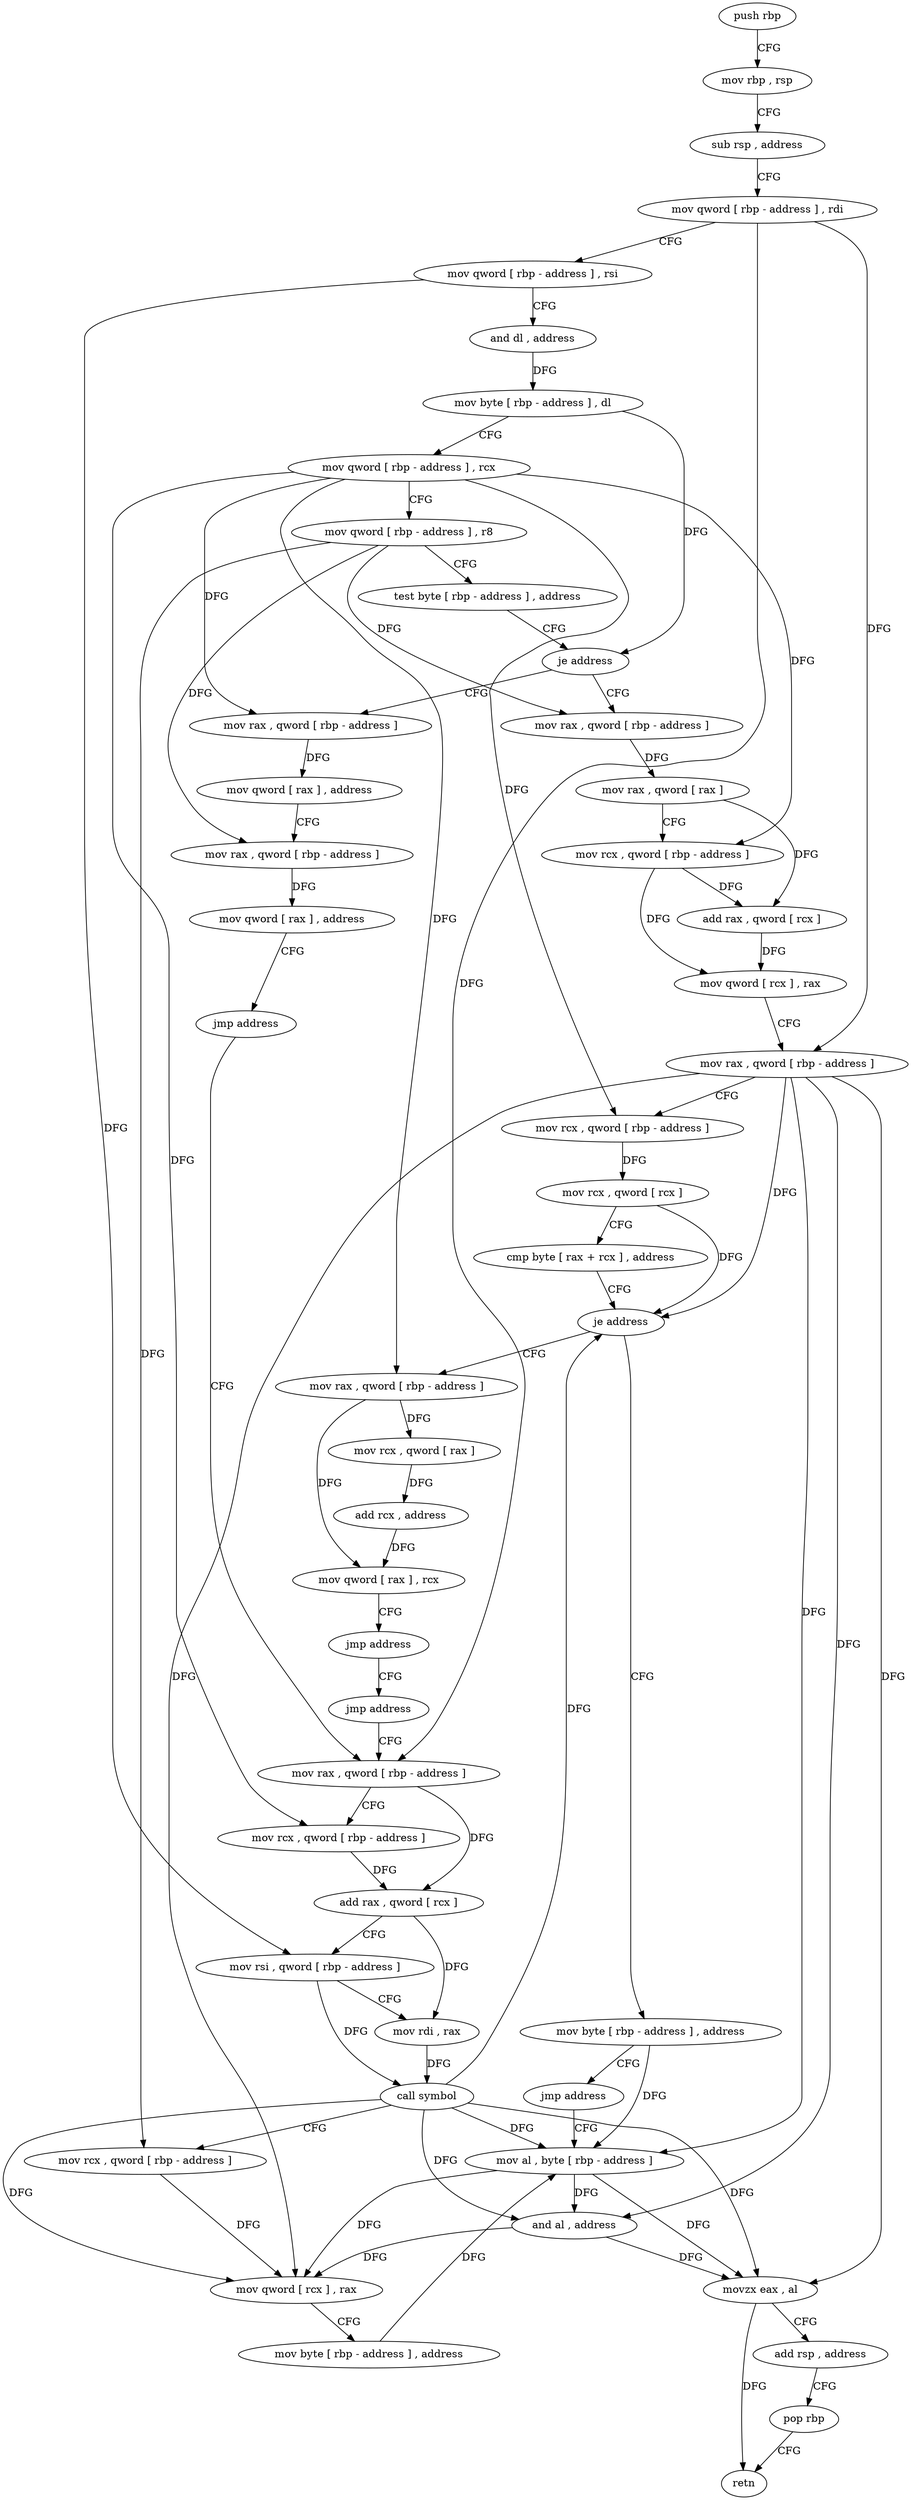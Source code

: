 digraph "func" {
"4302784" [label = "push rbp" ]
"4302785" [label = "mov rbp , rsp" ]
"4302788" [label = "sub rsp , address" ]
"4302792" [label = "mov qword [ rbp - address ] , rdi" ]
"4302796" [label = "mov qword [ rbp - address ] , rsi" ]
"4302800" [label = "and dl , address" ]
"4302803" [label = "mov byte [ rbp - address ] , dl" ]
"4302806" [label = "mov qword [ rbp - address ] , rcx" ]
"4302810" [label = "mov qword [ rbp - address ] , r8" ]
"4302814" [label = "test byte [ rbp - address ] , address" ]
"4302818" [label = "je address" ]
"4302851" [label = "mov rax , qword [ rbp - address ]" ]
"4302824" [label = "mov rax , qword [ rbp - address ]" ]
"4302855" [label = "mov rax , qword [ rax ]" ]
"4302858" [label = "mov rcx , qword [ rbp - address ]" ]
"4302862" [label = "add rax , qword [ rcx ]" ]
"4302865" [label = "mov qword [ rcx ] , rax" ]
"4302868" [label = "mov rax , qword [ rbp - address ]" ]
"4302872" [label = "mov rcx , qword [ rbp - address ]" ]
"4302876" [label = "mov rcx , qword [ rcx ]" ]
"4302879" [label = "cmp byte [ rax + rcx ] , address" ]
"4302883" [label = "je address" ]
"4302911" [label = "mov byte [ rbp - address ] , address" ]
"4302889" [label = "mov rax , qword [ rbp - address ]" ]
"4302828" [label = "mov qword [ rax ] , address" ]
"4302835" [label = "mov rax , qword [ rbp - address ]" ]
"4302839" [label = "mov qword [ rax ] , address" ]
"4302846" [label = "jmp address" ]
"4302925" [label = "mov rax , qword [ rbp - address ]" ]
"4302915" [label = "jmp address" ]
"4302959" [label = "mov al , byte [ rbp - address ]" ]
"4302893" [label = "mov rcx , qword [ rax ]" ]
"4302896" [label = "add rcx , address" ]
"4302903" [label = "mov qword [ rax ] , rcx" ]
"4302906" [label = "jmp address" ]
"4302920" [label = "jmp address" ]
"4302929" [label = "mov rcx , qword [ rbp - address ]" ]
"4302933" [label = "add rax , qword [ rcx ]" ]
"4302936" [label = "mov rsi , qword [ rbp - address ]" ]
"4302940" [label = "mov rdi , rax" ]
"4302943" [label = "call symbol" ]
"4302948" [label = "mov rcx , qword [ rbp - address ]" ]
"4302952" [label = "mov qword [ rcx ] , rax" ]
"4302955" [label = "mov byte [ rbp - address ] , address" ]
"4302962" [label = "and al , address" ]
"4302964" [label = "movzx eax , al" ]
"4302967" [label = "add rsp , address" ]
"4302971" [label = "pop rbp" ]
"4302972" [label = "retn" ]
"4302784" -> "4302785" [ label = "CFG" ]
"4302785" -> "4302788" [ label = "CFG" ]
"4302788" -> "4302792" [ label = "CFG" ]
"4302792" -> "4302796" [ label = "CFG" ]
"4302792" -> "4302868" [ label = "DFG" ]
"4302792" -> "4302925" [ label = "DFG" ]
"4302796" -> "4302800" [ label = "CFG" ]
"4302796" -> "4302936" [ label = "DFG" ]
"4302800" -> "4302803" [ label = "DFG" ]
"4302803" -> "4302806" [ label = "CFG" ]
"4302803" -> "4302818" [ label = "DFG" ]
"4302806" -> "4302810" [ label = "CFG" ]
"4302806" -> "4302858" [ label = "DFG" ]
"4302806" -> "4302872" [ label = "DFG" ]
"4302806" -> "4302824" [ label = "DFG" ]
"4302806" -> "4302889" [ label = "DFG" ]
"4302806" -> "4302929" [ label = "DFG" ]
"4302810" -> "4302814" [ label = "CFG" ]
"4302810" -> "4302851" [ label = "DFG" ]
"4302810" -> "4302835" [ label = "DFG" ]
"4302810" -> "4302948" [ label = "DFG" ]
"4302814" -> "4302818" [ label = "CFG" ]
"4302818" -> "4302851" [ label = "CFG" ]
"4302818" -> "4302824" [ label = "CFG" ]
"4302851" -> "4302855" [ label = "DFG" ]
"4302824" -> "4302828" [ label = "DFG" ]
"4302855" -> "4302858" [ label = "CFG" ]
"4302855" -> "4302862" [ label = "DFG" ]
"4302858" -> "4302862" [ label = "DFG" ]
"4302858" -> "4302865" [ label = "DFG" ]
"4302862" -> "4302865" [ label = "DFG" ]
"4302865" -> "4302868" [ label = "CFG" ]
"4302868" -> "4302872" [ label = "CFG" ]
"4302868" -> "4302883" [ label = "DFG" ]
"4302868" -> "4302952" [ label = "DFG" ]
"4302868" -> "4302959" [ label = "DFG" ]
"4302868" -> "4302962" [ label = "DFG" ]
"4302868" -> "4302964" [ label = "DFG" ]
"4302872" -> "4302876" [ label = "DFG" ]
"4302876" -> "4302879" [ label = "CFG" ]
"4302876" -> "4302883" [ label = "DFG" ]
"4302879" -> "4302883" [ label = "CFG" ]
"4302883" -> "4302911" [ label = "CFG" ]
"4302883" -> "4302889" [ label = "CFG" ]
"4302911" -> "4302915" [ label = "CFG" ]
"4302911" -> "4302959" [ label = "DFG" ]
"4302889" -> "4302893" [ label = "DFG" ]
"4302889" -> "4302903" [ label = "DFG" ]
"4302828" -> "4302835" [ label = "CFG" ]
"4302835" -> "4302839" [ label = "DFG" ]
"4302839" -> "4302846" [ label = "CFG" ]
"4302846" -> "4302925" [ label = "CFG" ]
"4302925" -> "4302929" [ label = "CFG" ]
"4302925" -> "4302933" [ label = "DFG" ]
"4302915" -> "4302959" [ label = "CFG" ]
"4302959" -> "4302962" [ label = "DFG" ]
"4302959" -> "4302952" [ label = "DFG" ]
"4302959" -> "4302964" [ label = "DFG" ]
"4302893" -> "4302896" [ label = "DFG" ]
"4302896" -> "4302903" [ label = "DFG" ]
"4302903" -> "4302906" [ label = "CFG" ]
"4302906" -> "4302920" [ label = "CFG" ]
"4302920" -> "4302925" [ label = "CFG" ]
"4302929" -> "4302933" [ label = "DFG" ]
"4302933" -> "4302936" [ label = "CFG" ]
"4302933" -> "4302940" [ label = "DFG" ]
"4302936" -> "4302940" [ label = "CFG" ]
"4302936" -> "4302943" [ label = "DFG" ]
"4302940" -> "4302943" [ label = "DFG" ]
"4302943" -> "4302948" [ label = "CFG" ]
"4302943" -> "4302883" [ label = "DFG" ]
"4302943" -> "4302952" [ label = "DFG" ]
"4302943" -> "4302959" [ label = "DFG" ]
"4302943" -> "4302962" [ label = "DFG" ]
"4302943" -> "4302964" [ label = "DFG" ]
"4302948" -> "4302952" [ label = "DFG" ]
"4302952" -> "4302955" [ label = "CFG" ]
"4302955" -> "4302959" [ label = "DFG" ]
"4302962" -> "4302964" [ label = "DFG" ]
"4302962" -> "4302952" [ label = "DFG" ]
"4302964" -> "4302967" [ label = "CFG" ]
"4302964" -> "4302972" [ label = "DFG" ]
"4302967" -> "4302971" [ label = "CFG" ]
"4302971" -> "4302972" [ label = "CFG" ]
}
